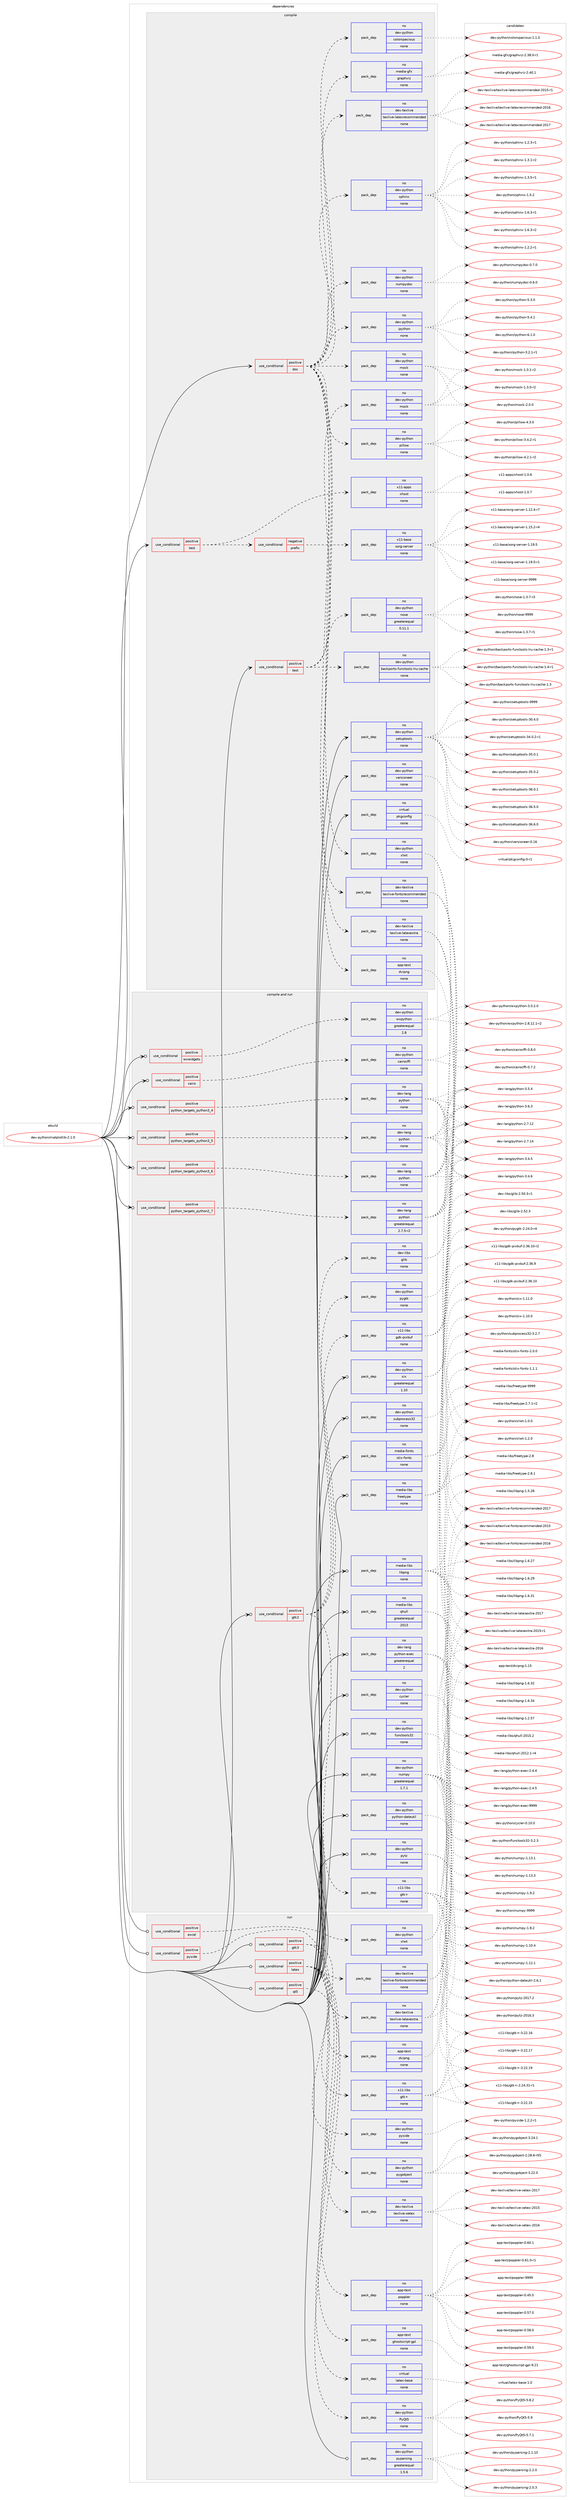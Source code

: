 digraph prolog {

# *************
# Graph options
# *************

newrank=true;
concentrate=true;
compound=true;
graph [rankdir=LR,fontname=Helvetica,fontsize=10,ranksep=1.5];#, ranksep=2.5, nodesep=0.2];
edge  [arrowhead=vee];
node  [fontname=Helvetica,fontsize=10];

# **********
# The ebuild
# **********

subgraph cluster_leftcol {
color=gray;
rank=same;
label=<<i>ebuild</i>>;
id [label="dev-python/matplotlib-2.1.0", color=red, width=4, href="../dev-python/matplotlib-2.1.0.svg"];
}

# ****************
# The dependencies
# ****************

subgraph cluster_midcol {
color=gray;
label=<<i>dependencies</i>>;
subgraph cluster_compile {
fillcolor="#eeeeee";
style=filled;
label=<<i>compile</i>>;
subgraph cond35342 {
dependency165708 [label=<<TABLE BORDER="0" CELLBORDER="1" CELLSPACING="0" CELLPADDING="4"><TR><TD ROWSPAN="3" CELLPADDING="10">use_conditional</TD></TR><TR><TD>positive</TD></TR><TR><TD>doc</TD></TR></TABLE>>, shape=none, color=red];
subgraph pack126512 {
dependency165709 [label=<<TABLE BORDER="0" CELLBORDER="1" CELLSPACING="0" CELLPADDING="4" WIDTH="220"><TR><TD ROWSPAN="6" CELLPADDING="30">pack_dep</TD></TR><TR><TD WIDTH="110">no</TD></TR><TR><TD>app-text</TD></TR><TR><TD>dvipng</TD></TR><TR><TD>none</TD></TR><TR><TD></TD></TR></TABLE>>, shape=none, color=blue];
}
dependency165708:e -> dependency165709:w [weight=20,style="dashed",arrowhead="vee"];
subgraph pack126513 {
dependency165710 [label=<<TABLE BORDER="0" CELLBORDER="1" CELLSPACING="0" CELLPADDING="4" WIDTH="220"><TR><TD ROWSPAN="6" CELLPADDING="30">pack_dep</TD></TR><TR><TD WIDTH="110">no</TD></TR><TR><TD>dev-python</TD></TR><TR><TD>colorspacious</TD></TR><TR><TD>none</TD></TR><TR><TD></TD></TR></TABLE>>, shape=none, color=blue];
}
dependency165708:e -> dependency165710:w [weight=20,style="dashed",arrowhead="vee"];
subgraph pack126514 {
dependency165711 [label=<<TABLE BORDER="0" CELLBORDER="1" CELLSPACING="0" CELLPADDING="4" WIDTH="220"><TR><TD ROWSPAN="6" CELLPADDING="30">pack_dep</TD></TR><TR><TD WIDTH="110">no</TD></TR><TR><TD>dev-python</TD></TR><TR><TD>pillow</TD></TR><TR><TD>none</TD></TR><TR><TD></TD></TR></TABLE>>, shape=none, color=blue];
}
dependency165708:e -> dependency165711:w [weight=20,style="dashed",arrowhead="vee"];
subgraph pack126515 {
dependency165712 [label=<<TABLE BORDER="0" CELLBORDER="1" CELLSPACING="0" CELLPADDING="4" WIDTH="220"><TR><TD ROWSPAN="6" CELLPADDING="30">pack_dep</TD></TR><TR><TD WIDTH="110">no</TD></TR><TR><TD>dev-python</TD></TR><TR><TD>ipython</TD></TR><TR><TD>none</TD></TR><TR><TD></TD></TR></TABLE>>, shape=none, color=blue];
}
dependency165708:e -> dependency165712:w [weight=20,style="dashed",arrowhead="vee"];
subgraph pack126516 {
dependency165713 [label=<<TABLE BORDER="0" CELLBORDER="1" CELLSPACING="0" CELLPADDING="4" WIDTH="220"><TR><TD ROWSPAN="6" CELLPADDING="30">pack_dep</TD></TR><TR><TD WIDTH="110">no</TD></TR><TR><TD>dev-python</TD></TR><TR><TD>mock</TD></TR><TR><TD>none</TD></TR><TR><TD></TD></TR></TABLE>>, shape=none, color=blue];
}
dependency165708:e -> dependency165713:w [weight=20,style="dashed",arrowhead="vee"];
subgraph pack126517 {
dependency165714 [label=<<TABLE BORDER="0" CELLBORDER="1" CELLSPACING="0" CELLPADDING="4" WIDTH="220"><TR><TD ROWSPAN="6" CELLPADDING="30">pack_dep</TD></TR><TR><TD WIDTH="110">no</TD></TR><TR><TD>dev-python</TD></TR><TR><TD>numpydoc</TD></TR><TR><TD>none</TD></TR><TR><TD></TD></TR></TABLE>>, shape=none, color=blue];
}
dependency165708:e -> dependency165714:w [weight=20,style="dashed",arrowhead="vee"];
subgraph pack126518 {
dependency165715 [label=<<TABLE BORDER="0" CELLBORDER="1" CELLSPACING="0" CELLPADDING="4" WIDTH="220"><TR><TD ROWSPAN="6" CELLPADDING="30">pack_dep</TD></TR><TR><TD WIDTH="110">no</TD></TR><TR><TD>dev-python</TD></TR><TR><TD>sphinx</TD></TR><TR><TD>none</TD></TR><TR><TD></TD></TR></TABLE>>, shape=none, color=blue];
}
dependency165708:e -> dependency165715:w [weight=20,style="dashed",arrowhead="vee"];
subgraph pack126519 {
dependency165716 [label=<<TABLE BORDER="0" CELLBORDER="1" CELLSPACING="0" CELLPADDING="4" WIDTH="220"><TR><TD ROWSPAN="6" CELLPADDING="30">pack_dep</TD></TR><TR><TD WIDTH="110">no</TD></TR><TR><TD>dev-python</TD></TR><TR><TD>xlwt</TD></TR><TR><TD>none</TD></TR><TR><TD></TD></TR></TABLE>>, shape=none, color=blue];
}
dependency165708:e -> dependency165716:w [weight=20,style="dashed",arrowhead="vee"];
subgraph pack126520 {
dependency165717 [label=<<TABLE BORDER="0" CELLBORDER="1" CELLSPACING="0" CELLPADDING="4" WIDTH="220"><TR><TD ROWSPAN="6" CELLPADDING="30">pack_dep</TD></TR><TR><TD WIDTH="110">no</TD></TR><TR><TD>dev-texlive</TD></TR><TR><TD>texlive-latexextra</TD></TR><TR><TD>none</TD></TR><TR><TD></TD></TR></TABLE>>, shape=none, color=blue];
}
dependency165708:e -> dependency165717:w [weight=20,style="dashed",arrowhead="vee"];
subgraph pack126521 {
dependency165718 [label=<<TABLE BORDER="0" CELLBORDER="1" CELLSPACING="0" CELLPADDING="4" WIDTH="220"><TR><TD ROWSPAN="6" CELLPADDING="30">pack_dep</TD></TR><TR><TD WIDTH="110">no</TD></TR><TR><TD>dev-texlive</TD></TR><TR><TD>texlive-fontsrecommended</TD></TR><TR><TD>none</TD></TR><TR><TD></TD></TR></TABLE>>, shape=none, color=blue];
}
dependency165708:e -> dependency165718:w [weight=20,style="dashed",arrowhead="vee"];
subgraph pack126522 {
dependency165719 [label=<<TABLE BORDER="0" CELLBORDER="1" CELLSPACING="0" CELLPADDING="4" WIDTH="220"><TR><TD ROWSPAN="6" CELLPADDING="30">pack_dep</TD></TR><TR><TD WIDTH="110">no</TD></TR><TR><TD>dev-texlive</TD></TR><TR><TD>texlive-latexrecommended</TD></TR><TR><TD>none</TD></TR><TR><TD></TD></TR></TABLE>>, shape=none, color=blue];
}
dependency165708:e -> dependency165719:w [weight=20,style="dashed",arrowhead="vee"];
subgraph pack126523 {
dependency165720 [label=<<TABLE BORDER="0" CELLBORDER="1" CELLSPACING="0" CELLPADDING="4" WIDTH="220"><TR><TD ROWSPAN="6" CELLPADDING="30">pack_dep</TD></TR><TR><TD WIDTH="110">no</TD></TR><TR><TD>media-gfx</TD></TR><TR><TD>graphviz</TD></TR><TR><TD>none</TD></TR><TR><TD></TD></TR></TABLE>>, shape=none, color=blue];
}
dependency165708:e -> dependency165720:w [weight=20,style="dashed",arrowhead="vee"];
}
id:e -> dependency165708:w [weight=20,style="solid",arrowhead="vee"];
subgraph cond35343 {
dependency165721 [label=<<TABLE BORDER="0" CELLBORDER="1" CELLSPACING="0" CELLPADDING="4"><TR><TD ROWSPAN="3" CELLPADDING="10">use_conditional</TD></TR><TR><TD>positive</TD></TR><TR><TD>test</TD></TR></TABLE>>, shape=none, color=red];
subgraph cond35344 {
dependency165722 [label=<<TABLE BORDER="0" CELLBORDER="1" CELLSPACING="0" CELLPADDING="4"><TR><TD ROWSPAN="3" CELLPADDING="10">use_conditional</TD></TR><TR><TD>negative</TD></TR><TR><TD>prefix</TD></TR></TABLE>>, shape=none, color=red];
subgraph pack126524 {
dependency165723 [label=<<TABLE BORDER="0" CELLBORDER="1" CELLSPACING="0" CELLPADDING="4" WIDTH="220"><TR><TD ROWSPAN="6" CELLPADDING="30">pack_dep</TD></TR><TR><TD WIDTH="110">no</TD></TR><TR><TD>x11-base</TD></TR><TR><TD>xorg-server</TD></TR><TR><TD>none</TD></TR><TR><TD></TD></TR></TABLE>>, shape=none, color=blue];
}
dependency165722:e -> dependency165723:w [weight=20,style="dashed",arrowhead="vee"];
}
dependency165721:e -> dependency165722:w [weight=20,style="dashed",arrowhead="vee"];
subgraph pack126525 {
dependency165724 [label=<<TABLE BORDER="0" CELLBORDER="1" CELLSPACING="0" CELLPADDING="4" WIDTH="220"><TR><TD ROWSPAN="6" CELLPADDING="30">pack_dep</TD></TR><TR><TD WIDTH="110">no</TD></TR><TR><TD>x11-apps</TD></TR><TR><TD>xhost</TD></TR><TR><TD>none</TD></TR><TR><TD></TD></TR></TABLE>>, shape=none, color=blue];
}
dependency165721:e -> dependency165724:w [weight=20,style="dashed",arrowhead="vee"];
}
id:e -> dependency165721:w [weight=20,style="solid",arrowhead="vee"];
subgraph cond35345 {
dependency165725 [label=<<TABLE BORDER="0" CELLBORDER="1" CELLSPACING="0" CELLPADDING="4"><TR><TD ROWSPAN="3" CELLPADDING="10">use_conditional</TD></TR><TR><TD>positive</TD></TR><TR><TD>test</TD></TR></TABLE>>, shape=none, color=red];
subgraph pack126526 {
dependency165726 [label=<<TABLE BORDER="0" CELLBORDER="1" CELLSPACING="0" CELLPADDING="4" WIDTH="220"><TR><TD ROWSPAN="6" CELLPADDING="30">pack_dep</TD></TR><TR><TD WIDTH="110">no</TD></TR><TR><TD>dev-python</TD></TR><TR><TD>backports-functools-lru-cache</TD></TR><TR><TD>none</TD></TR><TR><TD></TD></TR></TABLE>>, shape=none, color=blue];
}
dependency165725:e -> dependency165726:w [weight=20,style="dashed",arrowhead="vee"];
subgraph pack126527 {
dependency165727 [label=<<TABLE BORDER="0" CELLBORDER="1" CELLSPACING="0" CELLPADDING="4" WIDTH="220"><TR><TD ROWSPAN="6" CELLPADDING="30">pack_dep</TD></TR><TR><TD WIDTH="110">no</TD></TR><TR><TD>dev-python</TD></TR><TR><TD>mock</TD></TR><TR><TD>none</TD></TR><TR><TD></TD></TR></TABLE>>, shape=none, color=blue];
}
dependency165725:e -> dependency165727:w [weight=20,style="dashed",arrowhead="vee"];
subgraph pack126528 {
dependency165728 [label=<<TABLE BORDER="0" CELLBORDER="1" CELLSPACING="0" CELLPADDING="4" WIDTH="220"><TR><TD ROWSPAN="6" CELLPADDING="30">pack_dep</TD></TR><TR><TD WIDTH="110">no</TD></TR><TR><TD>dev-python</TD></TR><TR><TD>nose</TD></TR><TR><TD>greaterequal</TD></TR><TR><TD>0.11.1</TD></TR></TABLE>>, shape=none, color=blue];
}
dependency165725:e -> dependency165728:w [weight=20,style="dashed",arrowhead="vee"];
}
id:e -> dependency165725:w [weight=20,style="solid",arrowhead="vee"];
subgraph pack126529 {
dependency165729 [label=<<TABLE BORDER="0" CELLBORDER="1" CELLSPACING="0" CELLPADDING="4" WIDTH="220"><TR><TD ROWSPAN="6" CELLPADDING="30">pack_dep</TD></TR><TR><TD WIDTH="110">no</TD></TR><TR><TD>dev-python</TD></TR><TR><TD>setuptools</TD></TR><TR><TD>none</TD></TR><TR><TD></TD></TR></TABLE>>, shape=none, color=blue];
}
id:e -> dependency165729:w [weight=20,style="solid",arrowhead="vee"];
subgraph pack126530 {
dependency165730 [label=<<TABLE BORDER="0" CELLBORDER="1" CELLSPACING="0" CELLPADDING="4" WIDTH="220"><TR><TD ROWSPAN="6" CELLPADDING="30">pack_dep</TD></TR><TR><TD WIDTH="110">no</TD></TR><TR><TD>dev-python</TD></TR><TR><TD>versioneer</TD></TR><TR><TD>none</TD></TR><TR><TD></TD></TR></TABLE>>, shape=none, color=blue];
}
id:e -> dependency165730:w [weight=20,style="solid",arrowhead="vee"];
subgraph pack126531 {
dependency165731 [label=<<TABLE BORDER="0" CELLBORDER="1" CELLSPACING="0" CELLPADDING="4" WIDTH="220"><TR><TD ROWSPAN="6" CELLPADDING="30">pack_dep</TD></TR><TR><TD WIDTH="110">no</TD></TR><TR><TD>virtual</TD></TR><TR><TD>pkgconfig</TD></TR><TR><TD>none</TD></TR><TR><TD></TD></TR></TABLE>>, shape=none, color=blue];
}
id:e -> dependency165731:w [weight=20,style="solid",arrowhead="vee"];
}
subgraph cluster_compileandrun {
fillcolor="#eeeeee";
style=filled;
label=<<i>compile and run</i>>;
subgraph cond35346 {
dependency165732 [label=<<TABLE BORDER="0" CELLBORDER="1" CELLSPACING="0" CELLPADDING="4"><TR><TD ROWSPAN="3" CELLPADDING="10">use_conditional</TD></TR><TR><TD>positive</TD></TR><TR><TD>cairo</TD></TR></TABLE>>, shape=none, color=red];
subgraph pack126532 {
dependency165733 [label=<<TABLE BORDER="0" CELLBORDER="1" CELLSPACING="0" CELLPADDING="4" WIDTH="220"><TR><TD ROWSPAN="6" CELLPADDING="30">pack_dep</TD></TR><TR><TD WIDTH="110">no</TD></TR><TR><TD>dev-python</TD></TR><TR><TD>cairocffi</TD></TR><TR><TD>none</TD></TR><TR><TD></TD></TR></TABLE>>, shape=none, color=blue];
}
dependency165732:e -> dependency165733:w [weight=20,style="dashed",arrowhead="vee"];
}
id:e -> dependency165732:w [weight=20,style="solid",arrowhead="odotvee"];
subgraph cond35347 {
dependency165734 [label=<<TABLE BORDER="0" CELLBORDER="1" CELLSPACING="0" CELLPADDING="4"><TR><TD ROWSPAN="3" CELLPADDING="10">use_conditional</TD></TR><TR><TD>positive</TD></TR><TR><TD>gtk2</TD></TR></TABLE>>, shape=none, color=red];
subgraph pack126533 {
dependency165735 [label=<<TABLE BORDER="0" CELLBORDER="1" CELLSPACING="0" CELLPADDING="4" WIDTH="220"><TR><TD ROWSPAN="6" CELLPADDING="30">pack_dep</TD></TR><TR><TD WIDTH="110">no</TD></TR><TR><TD>dev-libs</TD></TR><TR><TD>glib</TD></TR><TR><TD>none</TD></TR><TR><TD></TD></TR></TABLE>>, shape=none, color=blue];
}
dependency165734:e -> dependency165735:w [weight=20,style="dashed",arrowhead="vee"];
subgraph pack126534 {
dependency165736 [label=<<TABLE BORDER="0" CELLBORDER="1" CELLSPACING="0" CELLPADDING="4" WIDTH="220"><TR><TD ROWSPAN="6" CELLPADDING="30">pack_dep</TD></TR><TR><TD WIDTH="110">no</TD></TR><TR><TD>x11-libs</TD></TR><TR><TD>gdk-pixbuf</TD></TR><TR><TD>none</TD></TR><TR><TD></TD></TR></TABLE>>, shape=none, color=blue];
}
dependency165734:e -> dependency165736:w [weight=20,style="dashed",arrowhead="vee"];
subgraph pack126535 {
dependency165737 [label=<<TABLE BORDER="0" CELLBORDER="1" CELLSPACING="0" CELLPADDING="4" WIDTH="220"><TR><TD ROWSPAN="6" CELLPADDING="30">pack_dep</TD></TR><TR><TD WIDTH="110">no</TD></TR><TR><TD>x11-libs</TD></TR><TR><TD>gtk+</TD></TR><TR><TD>none</TD></TR><TR><TD></TD></TR></TABLE>>, shape=none, color=blue];
}
dependency165734:e -> dependency165737:w [weight=20,style="dashed",arrowhead="vee"];
subgraph pack126536 {
dependency165738 [label=<<TABLE BORDER="0" CELLBORDER="1" CELLSPACING="0" CELLPADDING="4" WIDTH="220"><TR><TD ROWSPAN="6" CELLPADDING="30">pack_dep</TD></TR><TR><TD WIDTH="110">no</TD></TR><TR><TD>dev-python</TD></TR><TR><TD>pygtk</TD></TR><TR><TD>none</TD></TR><TR><TD></TD></TR></TABLE>>, shape=none, color=blue];
}
dependency165734:e -> dependency165738:w [weight=20,style="dashed",arrowhead="vee"];
}
id:e -> dependency165734:w [weight=20,style="solid",arrowhead="odotvee"];
subgraph cond35348 {
dependency165739 [label=<<TABLE BORDER="0" CELLBORDER="1" CELLSPACING="0" CELLPADDING="4"><TR><TD ROWSPAN="3" CELLPADDING="10">use_conditional</TD></TR><TR><TD>positive</TD></TR><TR><TD>python_targets_python2_7</TD></TR></TABLE>>, shape=none, color=red];
subgraph pack126537 {
dependency165740 [label=<<TABLE BORDER="0" CELLBORDER="1" CELLSPACING="0" CELLPADDING="4" WIDTH="220"><TR><TD ROWSPAN="6" CELLPADDING="30">pack_dep</TD></TR><TR><TD WIDTH="110">no</TD></TR><TR><TD>dev-lang</TD></TR><TR><TD>python</TD></TR><TR><TD>greaterequal</TD></TR><TR><TD>2.7.5-r2</TD></TR></TABLE>>, shape=none, color=blue];
}
dependency165739:e -> dependency165740:w [weight=20,style="dashed",arrowhead="vee"];
}
id:e -> dependency165739:w [weight=20,style="solid",arrowhead="odotvee"];
subgraph cond35349 {
dependency165741 [label=<<TABLE BORDER="0" CELLBORDER="1" CELLSPACING="0" CELLPADDING="4"><TR><TD ROWSPAN="3" CELLPADDING="10">use_conditional</TD></TR><TR><TD>positive</TD></TR><TR><TD>python_targets_python3_4</TD></TR></TABLE>>, shape=none, color=red];
subgraph pack126538 {
dependency165742 [label=<<TABLE BORDER="0" CELLBORDER="1" CELLSPACING="0" CELLPADDING="4" WIDTH="220"><TR><TD ROWSPAN="6" CELLPADDING="30">pack_dep</TD></TR><TR><TD WIDTH="110">no</TD></TR><TR><TD>dev-lang</TD></TR><TR><TD>python</TD></TR><TR><TD>none</TD></TR><TR><TD></TD></TR></TABLE>>, shape=none, color=blue];
}
dependency165741:e -> dependency165742:w [weight=20,style="dashed",arrowhead="vee"];
}
id:e -> dependency165741:w [weight=20,style="solid",arrowhead="odotvee"];
subgraph cond35350 {
dependency165743 [label=<<TABLE BORDER="0" CELLBORDER="1" CELLSPACING="0" CELLPADDING="4"><TR><TD ROWSPAN="3" CELLPADDING="10">use_conditional</TD></TR><TR><TD>positive</TD></TR><TR><TD>python_targets_python3_5</TD></TR></TABLE>>, shape=none, color=red];
subgraph pack126539 {
dependency165744 [label=<<TABLE BORDER="0" CELLBORDER="1" CELLSPACING="0" CELLPADDING="4" WIDTH="220"><TR><TD ROWSPAN="6" CELLPADDING="30">pack_dep</TD></TR><TR><TD WIDTH="110">no</TD></TR><TR><TD>dev-lang</TD></TR><TR><TD>python</TD></TR><TR><TD>none</TD></TR><TR><TD></TD></TR></TABLE>>, shape=none, color=blue];
}
dependency165743:e -> dependency165744:w [weight=20,style="dashed",arrowhead="vee"];
}
id:e -> dependency165743:w [weight=20,style="solid",arrowhead="odotvee"];
subgraph cond35351 {
dependency165745 [label=<<TABLE BORDER="0" CELLBORDER="1" CELLSPACING="0" CELLPADDING="4"><TR><TD ROWSPAN="3" CELLPADDING="10">use_conditional</TD></TR><TR><TD>positive</TD></TR><TR><TD>python_targets_python3_6</TD></TR></TABLE>>, shape=none, color=red];
subgraph pack126540 {
dependency165746 [label=<<TABLE BORDER="0" CELLBORDER="1" CELLSPACING="0" CELLPADDING="4" WIDTH="220"><TR><TD ROWSPAN="6" CELLPADDING="30">pack_dep</TD></TR><TR><TD WIDTH="110">no</TD></TR><TR><TD>dev-lang</TD></TR><TR><TD>python</TD></TR><TR><TD>none</TD></TR><TR><TD></TD></TR></TABLE>>, shape=none, color=blue];
}
dependency165745:e -> dependency165746:w [weight=20,style="dashed",arrowhead="vee"];
}
id:e -> dependency165745:w [weight=20,style="solid",arrowhead="odotvee"];
subgraph cond35352 {
dependency165747 [label=<<TABLE BORDER="0" CELLBORDER="1" CELLSPACING="0" CELLPADDING="4"><TR><TD ROWSPAN="3" CELLPADDING="10">use_conditional</TD></TR><TR><TD>positive</TD></TR><TR><TD>wxwidgets</TD></TR></TABLE>>, shape=none, color=red];
subgraph pack126541 {
dependency165748 [label=<<TABLE BORDER="0" CELLBORDER="1" CELLSPACING="0" CELLPADDING="4" WIDTH="220"><TR><TD ROWSPAN="6" CELLPADDING="30">pack_dep</TD></TR><TR><TD WIDTH="110">no</TD></TR><TR><TD>dev-python</TD></TR><TR><TD>wxpython</TD></TR><TR><TD>greaterequal</TD></TR><TR><TD>2.8</TD></TR></TABLE>>, shape=none, color=blue];
}
dependency165747:e -> dependency165748:w [weight=20,style="dashed",arrowhead="vee"];
}
id:e -> dependency165747:w [weight=20,style="solid",arrowhead="odotvee"];
subgraph pack126542 {
dependency165749 [label=<<TABLE BORDER="0" CELLBORDER="1" CELLSPACING="0" CELLPADDING="4" WIDTH="220"><TR><TD ROWSPAN="6" CELLPADDING="30">pack_dep</TD></TR><TR><TD WIDTH="110">no</TD></TR><TR><TD>dev-lang</TD></TR><TR><TD>python-exec</TD></TR><TR><TD>greaterequal</TD></TR><TR><TD>2</TD></TR></TABLE>>, shape=none, color=blue];
}
id:e -> dependency165749:w [weight=20,style="solid",arrowhead="odotvee"];
subgraph pack126543 {
dependency165750 [label=<<TABLE BORDER="0" CELLBORDER="1" CELLSPACING="0" CELLPADDING="4" WIDTH="220"><TR><TD ROWSPAN="6" CELLPADDING="30">pack_dep</TD></TR><TR><TD WIDTH="110">no</TD></TR><TR><TD>dev-python</TD></TR><TR><TD>cycler</TD></TR><TR><TD>none</TD></TR><TR><TD></TD></TR></TABLE>>, shape=none, color=blue];
}
id:e -> dependency165750:w [weight=20,style="solid",arrowhead="odotvee"];
subgraph pack126544 {
dependency165751 [label=<<TABLE BORDER="0" CELLBORDER="1" CELLSPACING="0" CELLPADDING="4" WIDTH="220"><TR><TD ROWSPAN="6" CELLPADDING="30">pack_dep</TD></TR><TR><TD WIDTH="110">no</TD></TR><TR><TD>dev-python</TD></TR><TR><TD>functools32</TD></TR><TR><TD>none</TD></TR><TR><TD></TD></TR></TABLE>>, shape=none, color=blue];
}
id:e -> dependency165751:w [weight=20,style="solid",arrowhead="odotvee"];
subgraph pack126545 {
dependency165752 [label=<<TABLE BORDER="0" CELLBORDER="1" CELLSPACING="0" CELLPADDING="4" WIDTH="220"><TR><TD ROWSPAN="6" CELLPADDING="30">pack_dep</TD></TR><TR><TD WIDTH="110">no</TD></TR><TR><TD>dev-python</TD></TR><TR><TD>numpy</TD></TR><TR><TD>greaterequal</TD></TR><TR><TD>1.7.1</TD></TR></TABLE>>, shape=none, color=blue];
}
id:e -> dependency165752:w [weight=20,style="solid",arrowhead="odotvee"];
subgraph pack126546 {
dependency165753 [label=<<TABLE BORDER="0" CELLBORDER="1" CELLSPACING="0" CELLPADDING="4" WIDTH="220"><TR><TD ROWSPAN="6" CELLPADDING="30">pack_dep</TD></TR><TR><TD WIDTH="110">no</TD></TR><TR><TD>dev-python</TD></TR><TR><TD>python-dateutil</TD></TR><TR><TD>none</TD></TR><TR><TD></TD></TR></TABLE>>, shape=none, color=blue];
}
id:e -> dependency165753:w [weight=20,style="solid",arrowhead="odotvee"];
subgraph pack126547 {
dependency165754 [label=<<TABLE BORDER="0" CELLBORDER="1" CELLSPACING="0" CELLPADDING="4" WIDTH="220"><TR><TD ROWSPAN="6" CELLPADDING="30">pack_dep</TD></TR><TR><TD WIDTH="110">no</TD></TR><TR><TD>dev-python</TD></TR><TR><TD>pytz</TD></TR><TR><TD>none</TD></TR><TR><TD></TD></TR></TABLE>>, shape=none, color=blue];
}
id:e -> dependency165754:w [weight=20,style="solid",arrowhead="odotvee"];
subgraph pack126548 {
dependency165755 [label=<<TABLE BORDER="0" CELLBORDER="1" CELLSPACING="0" CELLPADDING="4" WIDTH="220"><TR><TD ROWSPAN="6" CELLPADDING="30">pack_dep</TD></TR><TR><TD WIDTH="110">no</TD></TR><TR><TD>dev-python</TD></TR><TR><TD>six</TD></TR><TR><TD>greaterequal</TD></TR><TR><TD>1.10</TD></TR></TABLE>>, shape=none, color=blue];
}
id:e -> dependency165755:w [weight=20,style="solid",arrowhead="odotvee"];
subgraph pack126549 {
dependency165756 [label=<<TABLE BORDER="0" CELLBORDER="1" CELLSPACING="0" CELLPADDING="4" WIDTH="220"><TR><TD ROWSPAN="6" CELLPADDING="30">pack_dep</TD></TR><TR><TD WIDTH="110">no</TD></TR><TR><TD>dev-python</TD></TR><TR><TD>subprocess32</TD></TR><TR><TD>none</TD></TR><TR><TD></TD></TR></TABLE>>, shape=none, color=blue];
}
id:e -> dependency165756:w [weight=20,style="solid",arrowhead="odotvee"];
subgraph pack126550 {
dependency165757 [label=<<TABLE BORDER="0" CELLBORDER="1" CELLSPACING="0" CELLPADDING="4" WIDTH="220"><TR><TD ROWSPAN="6" CELLPADDING="30">pack_dep</TD></TR><TR><TD WIDTH="110">no</TD></TR><TR><TD>media-fonts</TD></TR><TR><TD>stix-fonts</TD></TR><TR><TD>none</TD></TR><TR><TD></TD></TR></TABLE>>, shape=none, color=blue];
}
id:e -> dependency165757:w [weight=20,style="solid",arrowhead="odotvee"];
subgraph pack126551 {
dependency165758 [label=<<TABLE BORDER="0" CELLBORDER="1" CELLSPACING="0" CELLPADDING="4" WIDTH="220"><TR><TD ROWSPAN="6" CELLPADDING="30">pack_dep</TD></TR><TR><TD WIDTH="110">no</TD></TR><TR><TD>media-libs</TD></TR><TR><TD>freetype</TD></TR><TR><TD>none</TD></TR><TR><TD></TD></TR></TABLE>>, shape=none, color=blue];
}
id:e -> dependency165758:w [weight=20,style="solid",arrowhead="odotvee"];
subgraph pack126552 {
dependency165759 [label=<<TABLE BORDER="0" CELLBORDER="1" CELLSPACING="0" CELLPADDING="4" WIDTH="220"><TR><TD ROWSPAN="6" CELLPADDING="30">pack_dep</TD></TR><TR><TD WIDTH="110">no</TD></TR><TR><TD>media-libs</TD></TR><TR><TD>libpng</TD></TR><TR><TD>none</TD></TR><TR><TD></TD></TR></TABLE>>, shape=none, color=blue];
}
id:e -> dependency165759:w [weight=20,style="solid",arrowhead="odotvee"];
subgraph pack126553 {
dependency165760 [label=<<TABLE BORDER="0" CELLBORDER="1" CELLSPACING="0" CELLPADDING="4" WIDTH="220"><TR><TD ROWSPAN="6" CELLPADDING="30">pack_dep</TD></TR><TR><TD WIDTH="110">no</TD></TR><TR><TD>media-libs</TD></TR><TR><TD>qhull</TD></TR><TR><TD>greaterequal</TD></TR><TR><TD>2013</TD></TR></TABLE>>, shape=none, color=blue];
}
id:e -> dependency165760:w [weight=20,style="solid",arrowhead="odotvee"];
}
subgraph cluster_run {
fillcolor="#eeeeee";
style=filled;
label=<<i>run</i>>;
subgraph cond35353 {
dependency165761 [label=<<TABLE BORDER="0" CELLBORDER="1" CELLSPACING="0" CELLPADDING="4"><TR><TD ROWSPAN="3" CELLPADDING="10">use_conditional</TD></TR><TR><TD>positive</TD></TR><TR><TD>excel</TD></TR></TABLE>>, shape=none, color=red];
subgraph pack126554 {
dependency165762 [label=<<TABLE BORDER="0" CELLBORDER="1" CELLSPACING="0" CELLPADDING="4" WIDTH="220"><TR><TD ROWSPAN="6" CELLPADDING="30">pack_dep</TD></TR><TR><TD WIDTH="110">no</TD></TR><TR><TD>dev-python</TD></TR><TR><TD>xlwt</TD></TR><TR><TD>none</TD></TR><TR><TD></TD></TR></TABLE>>, shape=none, color=blue];
}
dependency165761:e -> dependency165762:w [weight=20,style="dashed",arrowhead="vee"];
}
id:e -> dependency165761:w [weight=20,style="solid",arrowhead="odot"];
subgraph cond35354 {
dependency165763 [label=<<TABLE BORDER="0" CELLBORDER="1" CELLSPACING="0" CELLPADDING="4"><TR><TD ROWSPAN="3" CELLPADDING="10">use_conditional</TD></TR><TR><TD>positive</TD></TR><TR><TD>gtk3</TD></TR></TABLE>>, shape=none, color=red];
subgraph pack126555 {
dependency165764 [label=<<TABLE BORDER="0" CELLBORDER="1" CELLSPACING="0" CELLPADDING="4" WIDTH="220"><TR><TD ROWSPAN="6" CELLPADDING="30">pack_dep</TD></TR><TR><TD WIDTH="110">no</TD></TR><TR><TD>dev-python</TD></TR><TR><TD>pygobject</TD></TR><TR><TD>none</TD></TR><TR><TD></TD></TR></TABLE>>, shape=none, color=blue];
}
dependency165763:e -> dependency165764:w [weight=20,style="dashed",arrowhead="vee"];
subgraph pack126556 {
dependency165765 [label=<<TABLE BORDER="0" CELLBORDER="1" CELLSPACING="0" CELLPADDING="4" WIDTH="220"><TR><TD ROWSPAN="6" CELLPADDING="30">pack_dep</TD></TR><TR><TD WIDTH="110">no</TD></TR><TR><TD>x11-libs</TD></TR><TR><TD>gtk+</TD></TR><TR><TD>none</TD></TR><TR><TD></TD></TR></TABLE>>, shape=none, color=blue];
}
dependency165763:e -> dependency165765:w [weight=20,style="dashed",arrowhead="vee"];
}
id:e -> dependency165763:w [weight=20,style="solid",arrowhead="odot"];
subgraph cond35355 {
dependency165766 [label=<<TABLE BORDER="0" CELLBORDER="1" CELLSPACING="0" CELLPADDING="4"><TR><TD ROWSPAN="3" CELLPADDING="10">use_conditional</TD></TR><TR><TD>positive</TD></TR><TR><TD>latex</TD></TR></TABLE>>, shape=none, color=red];
subgraph pack126557 {
dependency165767 [label=<<TABLE BORDER="0" CELLBORDER="1" CELLSPACING="0" CELLPADDING="4" WIDTH="220"><TR><TD ROWSPAN="6" CELLPADDING="30">pack_dep</TD></TR><TR><TD WIDTH="110">no</TD></TR><TR><TD>virtual</TD></TR><TR><TD>latex-base</TD></TR><TR><TD>none</TD></TR><TR><TD></TD></TR></TABLE>>, shape=none, color=blue];
}
dependency165766:e -> dependency165767:w [weight=20,style="dashed",arrowhead="vee"];
subgraph pack126558 {
dependency165768 [label=<<TABLE BORDER="0" CELLBORDER="1" CELLSPACING="0" CELLPADDING="4" WIDTH="220"><TR><TD ROWSPAN="6" CELLPADDING="30">pack_dep</TD></TR><TR><TD WIDTH="110">no</TD></TR><TR><TD>app-text</TD></TR><TR><TD>ghostscript-gpl</TD></TR><TR><TD>none</TD></TR><TR><TD></TD></TR></TABLE>>, shape=none, color=blue];
}
dependency165766:e -> dependency165768:w [weight=20,style="dashed",arrowhead="vee"];
subgraph pack126559 {
dependency165769 [label=<<TABLE BORDER="0" CELLBORDER="1" CELLSPACING="0" CELLPADDING="4" WIDTH="220"><TR><TD ROWSPAN="6" CELLPADDING="30">pack_dep</TD></TR><TR><TD WIDTH="110">no</TD></TR><TR><TD>app-text</TD></TR><TR><TD>dvipng</TD></TR><TR><TD>none</TD></TR><TR><TD></TD></TR></TABLE>>, shape=none, color=blue];
}
dependency165766:e -> dependency165769:w [weight=20,style="dashed",arrowhead="vee"];
subgraph pack126560 {
dependency165770 [label=<<TABLE BORDER="0" CELLBORDER="1" CELLSPACING="0" CELLPADDING="4" WIDTH="220"><TR><TD ROWSPAN="6" CELLPADDING="30">pack_dep</TD></TR><TR><TD WIDTH="110">no</TD></TR><TR><TD>app-text</TD></TR><TR><TD>poppler</TD></TR><TR><TD>none</TD></TR><TR><TD></TD></TR></TABLE>>, shape=none, color=blue];
}
dependency165766:e -> dependency165770:w [weight=20,style="dashed",arrowhead="vee"];
subgraph pack126561 {
dependency165771 [label=<<TABLE BORDER="0" CELLBORDER="1" CELLSPACING="0" CELLPADDING="4" WIDTH="220"><TR><TD ROWSPAN="6" CELLPADDING="30">pack_dep</TD></TR><TR><TD WIDTH="110">no</TD></TR><TR><TD>dev-texlive</TD></TR><TR><TD>texlive-fontsrecommended</TD></TR><TR><TD>none</TD></TR><TR><TD></TD></TR></TABLE>>, shape=none, color=blue];
}
dependency165766:e -> dependency165771:w [weight=20,style="dashed",arrowhead="vee"];
subgraph pack126562 {
dependency165772 [label=<<TABLE BORDER="0" CELLBORDER="1" CELLSPACING="0" CELLPADDING="4" WIDTH="220"><TR><TD ROWSPAN="6" CELLPADDING="30">pack_dep</TD></TR><TR><TD WIDTH="110">no</TD></TR><TR><TD>dev-texlive</TD></TR><TR><TD>texlive-latexextra</TD></TR><TR><TD>none</TD></TR><TR><TD></TD></TR></TABLE>>, shape=none, color=blue];
}
dependency165766:e -> dependency165772:w [weight=20,style="dashed",arrowhead="vee"];
subgraph pack126563 {
dependency165773 [label=<<TABLE BORDER="0" CELLBORDER="1" CELLSPACING="0" CELLPADDING="4" WIDTH="220"><TR><TD ROWSPAN="6" CELLPADDING="30">pack_dep</TD></TR><TR><TD WIDTH="110">no</TD></TR><TR><TD>dev-texlive</TD></TR><TR><TD>texlive-xetex</TD></TR><TR><TD>none</TD></TR><TR><TD></TD></TR></TABLE>>, shape=none, color=blue];
}
dependency165766:e -> dependency165773:w [weight=20,style="dashed",arrowhead="vee"];
}
id:e -> dependency165766:w [weight=20,style="solid",arrowhead="odot"];
subgraph cond35356 {
dependency165774 [label=<<TABLE BORDER="0" CELLBORDER="1" CELLSPACING="0" CELLPADDING="4"><TR><TD ROWSPAN="3" CELLPADDING="10">use_conditional</TD></TR><TR><TD>positive</TD></TR><TR><TD>pyside</TD></TR></TABLE>>, shape=none, color=red];
subgraph pack126564 {
dependency165775 [label=<<TABLE BORDER="0" CELLBORDER="1" CELLSPACING="0" CELLPADDING="4" WIDTH="220"><TR><TD ROWSPAN="6" CELLPADDING="30">pack_dep</TD></TR><TR><TD WIDTH="110">no</TD></TR><TR><TD>dev-python</TD></TR><TR><TD>pyside</TD></TR><TR><TD>none</TD></TR><TR><TD></TD></TR></TABLE>>, shape=none, color=blue];
}
dependency165774:e -> dependency165775:w [weight=20,style="dashed",arrowhead="vee"];
}
id:e -> dependency165774:w [weight=20,style="solid",arrowhead="odot"];
subgraph cond35357 {
dependency165776 [label=<<TABLE BORDER="0" CELLBORDER="1" CELLSPACING="0" CELLPADDING="4"><TR><TD ROWSPAN="3" CELLPADDING="10">use_conditional</TD></TR><TR><TD>positive</TD></TR><TR><TD>qt5</TD></TR></TABLE>>, shape=none, color=red];
subgraph pack126565 {
dependency165777 [label=<<TABLE BORDER="0" CELLBORDER="1" CELLSPACING="0" CELLPADDING="4" WIDTH="220"><TR><TD ROWSPAN="6" CELLPADDING="30">pack_dep</TD></TR><TR><TD WIDTH="110">no</TD></TR><TR><TD>dev-python</TD></TR><TR><TD>PyQt5</TD></TR><TR><TD>none</TD></TR><TR><TD></TD></TR></TABLE>>, shape=none, color=blue];
}
dependency165776:e -> dependency165777:w [weight=20,style="dashed",arrowhead="vee"];
}
id:e -> dependency165776:w [weight=20,style="solid",arrowhead="odot"];
subgraph pack126566 {
dependency165778 [label=<<TABLE BORDER="0" CELLBORDER="1" CELLSPACING="0" CELLPADDING="4" WIDTH="220"><TR><TD ROWSPAN="6" CELLPADDING="30">pack_dep</TD></TR><TR><TD WIDTH="110">no</TD></TR><TR><TD>dev-python</TD></TR><TR><TD>pyparsing</TD></TR><TR><TD>greaterequal</TD></TR><TR><TD>1.5.6</TD></TR></TABLE>>, shape=none, color=blue];
}
id:e -> dependency165778:w [weight=20,style="solid",arrowhead="odot"];
}
}

# **************
# The candidates
# **************

subgraph cluster_choices {
rank=same;
color=gray;
label=<<i>candidates</i>>;

subgraph choice126512 {
color=black;
nodesep=1;
choice9711211245116101120116471001181051121101034549464953 [label="app-text/dvipng-1.15", color=red, width=4,href="../app-text/dvipng-1.15.svg"];
dependency165709:e -> choice9711211245116101120116471001181051121101034549464953:w [style=dotted,weight="100"];
}
subgraph choice126513 {
color=black;
nodesep=1;
choice1001011184511212111610411111047991111081111141151129799105111117115454946494648 [label="dev-python/colorspacious-1.1.0", color=red, width=4,href="../dev-python/colorspacious-1.1.0.svg"];
dependency165710:e -> choice1001011184511212111610411111047991111081111141151129799105111117115454946494648:w [style=dotted,weight="100"];
}
subgraph choice126514 {
color=black;
nodesep=1;
choice10010111845112121116104111110471121051081081111194551465246504511449 [label="dev-python/pillow-3.4.2-r1", color=red, width=4,href="../dev-python/pillow-3.4.2-r1.svg"];
choice10010111845112121116104111110471121051081081111194552465046494511450 [label="dev-python/pillow-4.2.1-r2", color=red, width=4,href="../dev-python/pillow-4.2.1-r2.svg"];
choice1001011184511212111610411111047112105108108111119455246514648 [label="dev-python/pillow-4.3.0", color=red, width=4,href="../dev-python/pillow-4.3.0.svg"];
dependency165711:e -> choice10010111845112121116104111110471121051081081111194551465246504511449:w [style=dotted,weight="100"];
dependency165711:e -> choice10010111845112121116104111110471121051081081111194552465046494511450:w [style=dotted,weight="100"];
dependency165711:e -> choice1001011184511212111610411111047112105108108111119455246514648:w [style=dotted,weight="100"];
}
subgraph choice126515 {
color=black;
nodesep=1;
choice10010111845112121116104111110471051121211161041111104551465046494511449 [label="dev-python/ipython-3.2.1-r1", color=red, width=4,href="../dev-python/ipython-3.2.1-r1.svg"];
choice1001011184511212111610411111047105112121116104111110455346514648 [label="dev-python/ipython-5.3.0", color=red, width=4,href="../dev-python/ipython-5.3.0.svg"];
choice1001011184511212111610411111047105112121116104111110455346524649 [label="dev-python/ipython-5.4.1", color=red, width=4,href="../dev-python/ipython-5.4.1.svg"];
choice1001011184511212111610411111047105112121116104111110455446494648 [label="dev-python/ipython-6.1.0", color=red, width=4,href="../dev-python/ipython-6.1.0.svg"];
dependency165712:e -> choice10010111845112121116104111110471051121211161041111104551465046494511449:w [style=dotted,weight="100"];
dependency165712:e -> choice1001011184511212111610411111047105112121116104111110455346514648:w [style=dotted,weight="100"];
dependency165712:e -> choice1001011184511212111610411111047105112121116104111110455346524649:w [style=dotted,weight="100"];
dependency165712:e -> choice1001011184511212111610411111047105112121116104111110455446494648:w [style=dotted,weight="100"];
}
subgraph choice126516 {
color=black;
nodesep=1;
choice1001011184511212111610411111047109111991074549464846494511450 [label="dev-python/mock-1.0.1-r2", color=red, width=4,href="../dev-python/mock-1.0.1-r2.svg"];
choice1001011184511212111610411111047109111991074549465146484511450 [label="dev-python/mock-1.3.0-r2", color=red, width=4,href="../dev-python/mock-1.3.0-r2.svg"];
choice100101118451121211161041111104710911199107455046484648 [label="dev-python/mock-2.0.0", color=red, width=4,href="../dev-python/mock-2.0.0.svg"];
dependency165713:e -> choice1001011184511212111610411111047109111991074549464846494511450:w [style=dotted,weight="100"];
dependency165713:e -> choice1001011184511212111610411111047109111991074549465146484511450:w [style=dotted,weight="100"];
dependency165713:e -> choice100101118451121211161041111104710911199107455046484648:w [style=dotted,weight="100"];
}
subgraph choice126517 {
color=black;
nodesep=1;
choice100101118451121211161041111104711011710911212110011199454846544648 [label="dev-python/numpydoc-0.6.0", color=red, width=4,href="../dev-python/numpydoc-0.6.0.svg"];
choice100101118451121211161041111104711011710911212110011199454846554648 [label="dev-python/numpydoc-0.7.0", color=red, width=4,href="../dev-python/numpydoc-0.7.0.svg"];
dependency165714:e -> choice100101118451121211161041111104711011710911212110011199454846544648:w [style=dotted,weight="100"];
dependency165714:e -> choice100101118451121211161041111104711011710911212110011199454846554648:w [style=dotted,weight="100"];
}
subgraph choice126518 {
color=black;
nodesep=1;
choice10010111845112121116104111110471151121041051101204549465046504511449 [label="dev-python/sphinx-1.2.2-r1", color=red, width=4,href="../dev-python/sphinx-1.2.2-r1.svg"];
choice10010111845112121116104111110471151121041051101204549465046514511449 [label="dev-python/sphinx-1.2.3-r1", color=red, width=4,href="../dev-python/sphinx-1.2.3-r1.svg"];
choice10010111845112121116104111110471151121041051101204549465146494511450 [label="dev-python/sphinx-1.3.1-r2", color=red, width=4,href="../dev-python/sphinx-1.3.1-r2.svg"];
choice10010111845112121116104111110471151121041051101204549465146534511449 [label="dev-python/sphinx-1.3.5-r1", color=red, width=4,href="../dev-python/sphinx-1.3.5-r1.svg"];
choice1001011184511212111610411111047115112104105110120454946534650 [label="dev-python/sphinx-1.5.2", color=red, width=4,href="../dev-python/sphinx-1.5.2.svg"];
choice10010111845112121116104111110471151121041051101204549465446514511449 [label="dev-python/sphinx-1.6.3-r1", color=red, width=4,href="../dev-python/sphinx-1.6.3-r1.svg"];
choice10010111845112121116104111110471151121041051101204549465446514511450 [label="dev-python/sphinx-1.6.3-r2", color=red, width=4,href="../dev-python/sphinx-1.6.3-r2.svg"];
dependency165715:e -> choice10010111845112121116104111110471151121041051101204549465046504511449:w [style=dotted,weight="100"];
dependency165715:e -> choice10010111845112121116104111110471151121041051101204549465046514511449:w [style=dotted,weight="100"];
dependency165715:e -> choice10010111845112121116104111110471151121041051101204549465146494511450:w [style=dotted,weight="100"];
dependency165715:e -> choice10010111845112121116104111110471151121041051101204549465146534511449:w [style=dotted,weight="100"];
dependency165715:e -> choice1001011184511212111610411111047115112104105110120454946534650:w [style=dotted,weight="100"];
dependency165715:e -> choice10010111845112121116104111110471151121041051101204549465446514511449:w [style=dotted,weight="100"];
dependency165715:e -> choice10010111845112121116104111110471151121041051101204549465446514511450:w [style=dotted,weight="100"];
}
subgraph choice126519 {
color=black;
nodesep=1;
choice1001011184511212111610411111047120108119116454946484648 [label="dev-python/xlwt-1.0.0", color=red, width=4,href="../dev-python/xlwt-1.0.0.svg"];
choice1001011184511212111610411111047120108119116454946504648 [label="dev-python/xlwt-1.2.0", color=red, width=4,href="../dev-python/xlwt-1.2.0.svg"];
dependency165716:e -> choice1001011184511212111610411111047120108119116454946484648:w [style=dotted,weight="100"];
dependency165716:e -> choice1001011184511212111610411111047120108119116454946504648:w [style=dotted,weight="100"];
}
subgraph choice126520 {
color=black;
nodesep=1;
choice100101118451161011201081051181014711610112010810511810145108971161011201011201161149745504849534511449 [label="dev-texlive/texlive-latexextra-2015-r1", color=red, width=4,href="../dev-texlive/texlive-latexextra-2015-r1.svg"];
choice10010111845116101120108105118101471161011201081051181014510897116101120101120116114974550484954 [label="dev-texlive/texlive-latexextra-2016", color=red, width=4,href="../dev-texlive/texlive-latexextra-2016.svg"];
choice10010111845116101120108105118101471161011201081051181014510897116101120101120116114974550484955 [label="dev-texlive/texlive-latexextra-2017", color=red, width=4,href="../dev-texlive/texlive-latexextra-2017.svg"];
dependency165717:e -> choice100101118451161011201081051181014711610112010810511810145108971161011201011201161149745504849534511449:w [style=dotted,weight="100"];
dependency165717:e -> choice10010111845116101120108105118101471161011201081051181014510897116101120101120116114974550484954:w [style=dotted,weight="100"];
dependency165717:e -> choice10010111845116101120108105118101471161011201081051181014510897116101120101120116114974550484955:w [style=dotted,weight="100"];
}
subgraph choice126521 {
color=black;
nodesep=1;
choice100101118451161011201081051181014711610112010810511810145102111110116115114101991111091091011101001011004550484953 [label="dev-texlive/texlive-fontsrecommended-2015", color=red, width=4,href="../dev-texlive/texlive-fontsrecommended-2015.svg"];
choice100101118451161011201081051181014711610112010810511810145102111110116115114101991111091091011101001011004550484954 [label="dev-texlive/texlive-fontsrecommended-2016", color=red, width=4,href="../dev-texlive/texlive-fontsrecommended-2016.svg"];
choice100101118451161011201081051181014711610112010810511810145102111110116115114101991111091091011101001011004550484955 [label="dev-texlive/texlive-fontsrecommended-2017", color=red, width=4,href="../dev-texlive/texlive-fontsrecommended-2017.svg"];
dependency165718:e -> choice100101118451161011201081051181014711610112010810511810145102111110116115114101991111091091011101001011004550484953:w [style=dotted,weight="100"];
dependency165718:e -> choice100101118451161011201081051181014711610112010810511810145102111110116115114101991111091091011101001011004550484954:w [style=dotted,weight="100"];
dependency165718:e -> choice100101118451161011201081051181014711610112010810511810145102111110116115114101991111091091011101001011004550484955:w [style=dotted,weight="100"];
}
subgraph choice126522 {
color=black;
nodesep=1;
choice100101118451161011201081051181014711610112010810511810145108971161011201141019911110910910111010010110045504849534511449 [label="dev-texlive/texlive-latexrecommended-2015-r1", color=red, width=4,href="../dev-texlive/texlive-latexrecommended-2015-r1.svg"];
choice10010111845116101120108105118101471161011201081051181014510897116101120114101991111091091011101001011004550484954 [label="dev-texlive/texlive-latexrecommended-2016", color=red, width=4,href="../dev-texlive/texlive-latexrecommended-2016.svg"];
choice10010111845116101120108105118101471161011201081051181014510897116101120114101991111091091011101001011004550484955 [label="dev-texlive/texlive-latexrecommended-2017", color=red, width=4,href="../dev-texlive/texlive-latexrecommended-2017.svg"];
dependency165719:e -> choice100101118451161011201081051181014711610112010810511810145108971161011201141019911110910910111010010110045504849534511449:w [style=dotted,weight="100"];
dependency165719:e -> choice10010111845116101120108105118101471161011201081051181014510897116101120114101991111091091011101001011004550484954:w [style=dotted,weight="100"];
dependency165719:e -> choice10010111845116101120108105118101471161011201081051181014510897116101120114101991111091091011101001011004550484955:w [style=dotted,weight="100"];
}
subgraph choice126523 {
color=black;
nodesep=1;
choice10910110010597451031021204710311497112104118105122455046515646484511449 [label="media-gfx/graphviz-2.38.0-r1", color=red, width=4,href="../media-gfx/graphviz-2.38.0-r1.svg"];
choice1091011001059745103102120471031149711210411810512245504652484649 [label="media-gfx/graphviz-2.40.1", color=red, width=4,href="../media-gfx/graphviz-2.40.1.svg"];
dependency165720:e -> choice10910110010597451031021204710311497112104118105122455046515646484511449:w [style=dotted,weight="100"];
dependency165720:e -> choice1091011001059745103102120471031149711210411810512245504652484649:w [style=dotted,weight="100"];
}
subgraph choice126524 {
color=black;
nodesep=1;
choice12049494598971151014712011111410345115101114118101114454946495046524511455 [label="x11-base/xorg-server-1.12.4-r7", color=red, width=4,href="../x11-base/xorg-server-1.12.4-r7.svg"];
choice12049494598971151014712011111410345115101114118101114454946495346504511452 [label="x11-base/xorg-server-1.15.2-r4", color=red, width=4,href="../x11-base/xorg-server-1.15.2-r4.svg"];
choice1204949459897115101471201111141034511510111411810111445494649574653 [label="x11-base/xorg-server-1.19.5", color=red, width=4,href="../x11-base/xorg-server-1.19.5.svg"];
choice12049494598971151014712011111410345115101114118101114454946495746534511449 [label="x11-base/xorg-server-1.19.5-r1", color=red, width=4,href="../x11-base/xorg-server-1.19.5-r1.svg"];
choice120494945989711510147120111114103451151011141181011144557575757 [label="x11-base/xorg-server-9999", color=red, width=4,href="../x11-base/xorg-server-9999.svg"];
dependency165723:e -> choice12049494598971151014712011111410345115101114118101114454946495046524511455:w [style=dotted,weight="100"];
dependency165723:e -> choice12049494598971151014712011111410345115101114118101114454946495346504511452:w [style=dotted,weight="100"];
dependency165723:e -> choice1204949459897115101471201111141034511510111411810111445494649574653:w [style=dotted,weight="100"];
dependency165723:e -> choice12049494598971151014712011111410345115101114118101114454946495746534511449:w [style=dotted,weight="100"];
dependency165723:e -> choice120494945989711510147120111114103451151011141181011144557575757:w [style=dotted,weight="100"];
}
subgraph choice126525 {
color=black;
nodesep=1;
choice1204949459711211211547120104111115116454946484654 [label="x11-apps/xhost-1.0.6", color=red, width=4,href="../x11-apps/xhost-1.0.6.svg"];
choice1204949459711211211547120104111115116454946484655 [label="x11-apps/xhost-1.0.7", color=red, width=4,href="../x11-apps/xhost-1.0.7.svg"];
dependency165724:e -> choice1204949459711211211547120104111115116454946484654:w [style=dotted,weight="100"];
dependency165724:e -> choice1204949459711211211547120104111115116454946484655:w [style=dotted,weight="100"];
}
subgraph choice126526 {
color=black;
nodesep=1;
choice10010111845112121116104111110479897991071121111141161154510211711099116111111108115451081141174599979910410145494651 [label="dev-python/backports-functools-lru-cache-1.3", color=red, width=4,href="../dev-python/backports-functools-lru-cache-1.3.svg"];
choice100101118451121211161041111104798979910711211111411611545102117110991161111111081154510811411745999799104101454946514511449 [label="dev-python/backports-functools-lru-cache-1.3-r1", color=red, width=4,href="../dev-python/backports-functools-lru-cache-1.3-r1.svg"];
choice100101118451121211161041111104798979910711211111411611545102117110991161111111081154510811411745999799104101454946524511449 [label="dev-python/backports-functools-lru-cache-1.4-r1", color=red, width=4,href="../dev-python/backports-functools-lru-cache-1.4-r1.svg"];
dependency165726:e -> choice10010111845112121116104111110479897991071121111141161154510211711099116111111108115451081141174599979910410145494651:w [style=dotted,weight="100"];
dependency165726:e -> choice100101118451121211161041111104798979910711211111411611545102117110991161111111081154510811411745999799104101454946514511449:w [style=dotted,weight="100"];
dependency165726:e -> choice100101118451121211161041111104798979910711211111411611545102117110991161111111081154510811411745999799104101454946524511449:w [style=dotted,weight="100"];
}
subgraph choice126527 {
color=black;
nodesep=1;
choice1001011184511212111610411111047109111991074549464846494511450 [label="dev-python/mock-1.0.1-r2", color=red, width=4,href="../dev-python/mock-1.0.1-r2.svg"];
choice1001011184511212111610411111047109111991074549465146484511450 [label="dev-python/mock-1.3.0-r2", color=red, width=4,href="../dev-python/mock-1.3.0-r2.svg"];
choice100101118451121211161041111104710911199107455046484648 [label="dev-python/mock-2.0.0", color=red, width=4,href="../dev-python/mock-2.0.0.svg"];
dependency165727:e -> choice1001011184511212111610411111047109111991074549464846494511450:w [style=dotted,weight="100"];
dependency165727:e -> choice1001011184511212111610411111047109111991074549465146484511450:w [style=dotted,weight="100"];
dependency165727:e -> choice100101118451121211161041111104710911199107455046484648:w [style=dotted,weight="100"];
}
subgraph choice126528 {
color=black;
nodesep=1;
choice10010111845112121116104111110471101111151014549465146554511449 [label="dev-python/nose-1.3.7-r1", color=red, width=4,href="../dev-python/nose-1.3.7-r1.svg"];
choice10010111845112121116104111110471101111151014549465146554511451 [label="dev-python/nose-1.3.7-r3", color=red, width=4,href="../dev-python/nose-1.3.7-r3.svg"];
choice10010111845112121116104111110471101111151014557575757 [label="dev-python/nose-9999", color=red, width=4,href="../dev-python/nose-9999.svg"];
dependency165728:e -> choice10010111845112121116104111110471101111151014549465146554511449:w [style=dotted,weight="100"];
dependency165728:e -> choice10010111845112121116104111110471101111151014549465146554511451:w [style=dotted,weight="100"];
dependency165728:e -> choice10010111845112121116104111110471101111151014557575757:w [style=dotted,weight="100"];
}
subgraph choice126529 {
color=black;
nodesep=1;
choice100101118451121211161041111104711510111611711211611111110811545514846524648 [label="dev-python/setuptools-30.4.0", color=red, width=4,href="../dev-python/setuptools-30.4.0.svg"];
choice1001011184511212111610411111047115101116117112116111111108115455152464846504511449 [label="dev-python/setuptools-34.0.2-r1", color=red, width=4,href="../dev-python/setuptools-34.0.2-r1.svg"];
choice100101118451121211161041111104711510111611711211611111110811545515346484649 [label="dev-python/setuptools-35.0.1", color=red, width=4,href="../dev-python/setuptools-35.0.1.svg"];
choice100101118451121211161041111104711510111611711211611111110811545515346484650 [label="dev-python/setuptools-35.0.2", color=red, width=4,href="../dev-python/setuptools-35.0.2.svg"];
choice100101118451121211161041111104711510111611711211611111110811545515446484649 [label="dev-python/setuptools-36.0.1", color=red, width=4,href="../dev-python/setuptools-36.0.1.svg"];
choice100101118451121211161041111104711510111611711211611111110811545515446534648 [label="dev-python/setuptools-36.5.0", color=red, width=4,href="../dev-python/setuptools-36.5.0.svg"];
choice100101118451121211161041111104711510111611711211611111110811545515446544648 [label="dev-python/setuptools-36.6.0", color=red, width=4,href="../dev-python/setuptools-36.6.0.svg"];
choice10010111845112121116104111110471151011161171121161111111081154557575757 [label="dev-python/setuptools-9999", color=red, width=4,href="../dev-python/setuptools-9999.svg"];
dependency165729:e -> choice100101118451121211161041111104711510111611711211611111110811545514846524648:w [style=dotted,weight="100"];
dependency165729:e -> choice1001011184511212111610411111047115101116117112116111111108115455152464846504511449:w [style=dotted,weight="100"];
dependency165729:e -> choice100101118451121211161041111104711510111611711211611111110811545515346484649:w [style=dotted,weight="100"];
dependency165729:e -> choice100101118451121211161041111104711510111611711211611111110811545515346484650:w [style=dotted,weight="100"];
dependency165729:e -> choice100101118451121211161041111104711510111611711211611111110811545515446484649:w [style=dotted,weight="100"];
dependency165729:e -> choice100101118451121211161041111104711510111611711211611111110811545515446534648:w [style=dotted,weight="100"];
dependency165729:e -> choice100101118451121211161041111104711510111611711211611111110811545515446544648:w [style=dotted,weight="100"];
dependency165729:e -> choice10010111845112121116104111110471151011161171121161111111081154557575757:w [style=dotted,weight="100"];
}
subgraph choice126530 {
color=black;
nodesep=1;
choice10010111845112121116104111110471181011141151051111101011011144548464954 [label="dev-python/versioneer-0.16", color=red, width=4,href="../dev-python/versioneer-0.16.svg"];
dependency165730:e -> choice10010111845112121116104111110471181011141151051111101011011144548464954:w [style=dotted,weight="100"];
}
subgraph choice126531 {
color=black;
nodesep=1;
choice11810511411611797108471121071039911111010210510345484511449 [label="virtual/pkgconfig-0-r1", color=red, width=4,href="../virtual/pkgconfig-0-r1.svg"];
dependency165731:e -> choice11810511411611797108471121071039911111010210510345484511449:w [style=dotted,weight="100"];
}
subgraph choice126532 {
color=black;
nodesep=1;
choice1001011184511212111610411111047999710511411199102102105454846554650 [label="dev-python/cairocffi-0.7.2", color=red, width=4,href="../dev-python/cairocffi-0.7.2.svg"];
choice1001011184511212111610411111047999710511411199102102105454846564648 [label="dev-python/cairocffi-0.8.0", color=red, width=4,href="../dev-python/cairocffi-0.8.0.svg"];
dependency165733:e -> choice1001011184511212111610411111047999710511411199102102105454846554650:w [style=dotted,weight="100"];
dependency165733:e -> choice1001011184511212111610411111047999710511411199102102105454846564648:w [style=dotted,weight="100"];
}
subgraph choice126533 {
color=black;
nodesep=1;
choice10010111845108105981154710310810598455046534846514511449 [label="dev-libs/glib-2.50.3-r1", color=red, width=4,href="../dev-libs/glib-2.50.3-r1.svg"];
choice1001011184510810598115471031081059845504653504651 [label="dev-libs/glib-2.52.3", color=red, width=4,href="../dev-libs/glib-2.52.3.svg"];
dependency165735:e -> choice10010111845108105981154710310810598455046534846514511449:w [style=dotted,weight="100"];
dependency165735:e -> choice1001011184510810598115471031081059845504653504651:w [style=dotted,weight="100"];
}
subgraph choice126534 {
color=black;
nodesep=1;
choice120494945108105981154710310010745112105120981171024550465154464948 [label="x11-libs/gdk-pixbuf-2.36.10", color=red, width=4,href="../x11-libs/gdk-pixbuf-2.36.10.svg"];
choice1204949451081059811547103100107451121051209811710245504651544649484511450 [label="x11-libs/gdk-pixbuf-2.36.10-r2", color=red, width=4,href="../x11-libs/gdk-pixbuf-2.36.10-r2.svg"];
choice1204949451081059811547103100107451121051209811710245504651544657 [label="x11-libs/gdk-pixbuf-2.36.9", color=red, width=4,href="../x11-libs/gdk-pixbuf-2.36.9.svg"];
dependency165736:e -> choice120494945108105981154710310010745112105120981171024550465154464948:w [style=dotted,weight="100"];
dependency165736:e -> choice1204949451081059811547103100107451121051209811710245504651544649484511450:w [style=dotted,weight="100"];
dependency165736:e -> choice1204949451081059811547103100107451121051209811710245504651544657:w [style=dotted,weight="100"];
}
subgraph choice126535 {
color=black;
nodesep=1;
choice12049494510810598115471031161074345504650524651494511449 [label="x11-libs/gtk+-2.24.31-r1", color=red, width=4,href="../x11-libs/gtk+-2.24.31-r1.svg"];
choice1204949451081059811547103116107434551465050464953 [label="x11-libs/gtk+-3.22.15", color=red, width=4,href="../x11-libs/gtk+-3.22.15.svg"];
choice1204949451081059811547103116107434551465050464954 [label="x11-libs/gtk+-3.22.16", color=red, width=4,href="../x11-libs/gtk+-3.22.16.svg"];
choice1204949451081059811547103116107434551465050464955 [label="x11-libs/gtk+-3.22.17", color=red, width=4,href="../x11-libs/gtk+-3.22.17.svg"];
choice1204949451081059811547103116107434551465050464957 [label="x11-libs/gtk+-3.22.19", color=red, width=4,href="../x11-libs/gtk+-3.22.19.svg"];
dependency165737:e -> choice12049494510810598115471031161074345504650524651494511449:w [style=dotted,weight="100"];
dependency165737:e -> choice1204949451081059811547103116107434551465050464953:w [style=dotted,weight="100"];
dependency165737:e -> choice1204949451081059811547103116107434551465050464954:w [style=dotted,weight="100"];
dependency165737:e -> choice1204949451081059811547103116107434551465050464955:w [style=dotted,weight="100"];
dependency165737:e -> choice1204949451081059811547103116107434551465050464957:w [style=dotted,weight="100"];
}
subgraph choice126536 {
color=black;
nodesep=1;
choice1001011184511212111610411111047112121103116107455046505246484511452 [label="dev-python/pygtk-2.24.0-r4", color=red, width=4,href="../dev-python/pygtk-2.24.0-r4.svg"];
dependency165738:e -> choice1001011184511212111610411111047112121103116107455046505246484511452:w [style=dotted,weight="100"];
}
subgraph choice126537 {
color=black;
nodesep=1;
choice10010111845108971101034711212111610411111045504655464950 [label="dev-lang/python-2.7.12", color=red, width=4,href="../dev-lang/python-2.7.12.svg"];
choice10010111845108971101034711212111610411111045504655464952 [label="dev-lang/python-2.7.14", color=red, width=4,href="../dev-lang/python-2.7.14.svg"];
choice100101118451089711010347112121116104111110455146524653 [label="dev-lang/python-3.4.5", color=red, width=4,href="../dev-lang/python-3.4.5.svg"];
choice100101118451089711010347112121116104111110455146524654 [label="dev-lang/python-3.4.6", color=red, width=4,href="../dev-lang/python-3.4.6.svg"];
choice100101118451089711010347112121116104111110455146534652 [label="dev-lang/python-3.5.4", color=red, width=4,href="../dev-lang/python-3.5.4.svg"];
choice100101118451089711010347112121116104111110455146544651 [label="dev-lang/python-3.6.3", color=red, width=4,href="../dev-lang/python-3.6.3.svg"];
dependency165740:e -> choice10010111845108971101034711212111610411111045504655464950:w [style=dotted,weight="100"];
dependency165740:e -> choice10010111845108971101034711212111610411111045504655464952:w [style=dotted,weight="100"];
dependency165740:e -> choice100101118451089711010347112121116104111110455146524653:w [style=dotted,weight="100"];
dependency165740:e -> choice100101118451089711010347112121116104111110455146524654:w [style=dotted,weight="100"];
dependency165740:e -> choice100101118451089711010347112121116104111110455146534652:w [style=dotted,weight="100"];
dependency165740:e -> choice100101118451089711010347112121116104111110455146544651:w [style=dotted,weight="100"];
}
subgraph choice126538 {
color=black;
nodesep=1;
choice10010111845108971101034711212111610411111045504655464950 [label="dev-lang/python-2.7.12", color=red, width=4,href="../dev-lang/python-2.7.12.svg"];
choice10010111845108971101034711212111610411111045504655464952 [label="dev-lang/python-2.7.14", color=red, width=4,href="../dev-lang/python-2.7.14.svg"];
choice100101118451089711010347112121116104111110455146524653 [label="dev-lang/python-3.4.5", color=red, width=4,href="../dev-lang/python-3.4.5.svg"];
choice100101118451089711010347112121116104111110455146524654 [label="dev-lang/python-3.4.6", color=red, width=4,href="../dev-lang/python-3.4.6.svg"];
choice100101118451089711010347112121116104111110455146534652 [label="dev-lang/python-3.5.4", color=red, width=4,href="../dev-lang/python-3.5.4.svg"];
choice100101118451089711010347112121116104111110455146544651 [label="dev-lang/python-3.6.3", color=red, width=4,href="../dev-lang/python-3.6.3.svg"];
dependency165742:e -> choice10010111845108971101034711212111610411111045504655464950:w [style=dotted,weight="100"];
dependency165742:e -> choice10010111845108971101034711212111610411111045504655464952:w [style=dotted,weight="100"];
dependency165742:e -> choice100101118451089711010347112121116104111110455146524653:w [style=dotted,weight="100"];
dependency165742:e -> choice100101118451089711010347112121116104111110455146524654:w [style=dotted,weight="100"];
dependency165742:e -> choice100101118451089711010347112121116104111110455146534652:w [style=dotted,weight="100"];
dependency165742:e -> choice100101118451089711010347112121116104111110455146544651:w [style=dotted,weight="100"];
}
subgraph choice126539 {
color=black;
nodesep=1;
choice10010111845108971101034711212111610411111045504655464950 [label="dev-lang/python-2.7.12", color=red, width=4,href="../dev-lang/python-2.7.12.svg"];
choice10010111845108971101034711212111610411111045504655464952 [label="dev-lang/python-2.7.14", color=red, width=4,href="../dev-lang/python-2.7.14.svg"];
choice100101118451089711010347112121116104111110455146524653 [label="dev-lang/python-3.4.5", color=red, width=4,href="../dev-lang/python-3.4.5.svg"];
choice100101118451089711010347112121116104111110455146524654 [label="dev-lang/python-3.4.6", color=red, width=4,href="../dev-lang/python-3.4.6.svg"];
choice100101118451089711010347112121116104111110455146534652 [label="dev-lang/python-3.5.4", color=red, width=4,href="../dev-lang/python-3.5.4.svg"];
choice100101118451089711010347112121116104111110455146544651 [label="dev-lang/python-3.6.3", color=red, width=4,href="../dev-lang/python-3.6.3.svg"];
dependency165744:e -> choice10010111845108971101034711212111610411111045504655464950:w [style=dotted,weight="100"];
dependency165744:e -> choice10010111845108971101034711212111610411111045504655464952:w [style=dotted,weight="100"];
dependency165744:e -> choice100101118451089711010347112121116104111110455146524653:w [style=dotted,weight="100"];
dependency165744:e -> choice100101118451089711010347112121116104111110455146524654:w [style=dotted,weight="100"];
dependency165744:e -> choice100101118451089711010347112121116104111110455146534652:w [style=dotted,weight="100"];
dependency165744:e -> choice100101118451089711010347112121116104111110455146544651:w [style=dotted,weight="100"];
}
subgraph choice126540 {
color=black;
nodesep=1;
choice10010111845108971101034711212111610411111045504655464950 [label="dev-lang/python-2.7.12", color=red, width=4,href="../dev-lang/python-2.7.12.svg"];
choice10010111845108971101034711212111610411111045504655464952 [label="dev-lang/python-2.7.14", color=red, width=4,href="../dev-lang/python-2.7.14.svg"];
choice100101118451089711010347112121116104111110455146524653 [label="dev-lang/python-3.4.5", color=red, width=4,href="../dev-lang/python-3.4.5.svg"];
choice100101118451089711010347112121116104111110455146524654 [label="dev-lang/python-3.4.6", color=red, width=4,href="../dev-lang/python-3.4.6.svg"];
choice100101118451089711010347112121116104111110455146534652 [label="dev-lang/python-3.5.4", color=red, width=4,href="../dev-lang/python-3.5.4.svg"];
choice100101118451089711010347112121116104111110455146544651 [label="dev-lang/python-3.6.3", color=red, width=4,href="../dev-lang/python-3.6.3.svg"];
dependency165746:e -> choice10010111845108971101034711212111610411111045504655464950:w [style=dotted,weight="100"];
dependency165746:e -> choice10010111845108971101034711212111610411111045504655464952:w [style=dotted,weight="100"];
dependency165746:e -> choice100101118451089711010347112121116104111110455146524653:w [style=dotted,weight="100"];
dependency165746:e -> choice100101118451089711010347112121116104111110455146524654:w [style=dotted,weight="100"];
dependency165746:e -> choice100101118451089711010347112121116104111110455146534652:w [style=dotted,weight="100"];
dependency165746:e -> choice100101118451089711010347112121116104111110455146544651:w [style=dotted,weight="100"];
}
subgraph choice126541 {
color=black;
nodesep=1;
choice10010111845112121116104111110471191201121211161041111104550465646495046494511450 [label="dev-python/wxpython-2.8.12.1-r2", color=red, width=4,href="../dev-python/wxpython-2.8.12.1-r2.svg"];
choice10010111845112121116104111110471191201121211161041111104551464846504648 [label="dev-python/wxpython-3.0.2.0", color=red, width=4,href="../dev-python/wxpython-3.0.2.0.svg"];
dependency165748:e -> choice10010111845112121116104111110471191201121211161041111104550465646495046494511450:w [style=dotted,weight="100"];
dependency165748:e -> choice10010111845112121116104111110471191201121211161041111104551464846504648:w [style=dotted,weight="100"];
}
subgraph choice126542 {
color=black;
nodesep=1;
choice1001011184510897110103471121211161041111104510112010199455046524652 [label="dev-lang/python-exec-2.4.4", color=red, width=4,href="../dev-lang/python-exec-2.4.4.svg"];
choice1001011184510897110103471121211161041111104510112010199455046524653 [label="dev-lang/python-exec-2.4.5", color=red, width=4,href="../dev-lang/python-exec-2.4.5.svg"];
choice10010111845108971101034711212111610411111045101120101994557575757 [label="dev-lang/python-exec-9999", color=red, width=4,href="../dev-lang/python-exec-9999.svg"];
dependency165749:e -> choice1001011184510897110103471121211161041111104510112010199455046524652:w [style=dotted,weight="100"];
dependency165749:e -> choice1001011184510897110103471121211161041111104510112010199455046524653:w [style=dotted,weight="100"];
dependency165749:e -> choice10010111845108971101034711212111610411111045101120101994557575757:w [style=dotted,weight="100"];
}
subgraph choice126543 {
color=black;
nodesep=1;
choice1001011184511212111610411111047991219910810111445484649484648 [label="dev-python/cycler-0.10.0", color=red, width=4,href="../dev-python/cycler-0.10.0.svg"];
dependency165750:e -> choice1001011184511212111610411111047991219910810111445484649484648:w [style=dotted,weight="100"];
}
subgraph choice126544 {
color=black;
nodesep=1;
choice1001011184511212111610411111047102117110991161111111081155150455146504651 [label="dev-python/functools32-3.2.3", color=red, width=4,href="../dev-python/functools32-3.2.3.svg"];
dependency165751:e -> choice1001011184511212111610411111047102117110991161111111081155150455146504651:w [style=dotted,weight="100"];
}
subgraph choice126545 {
color=black;
nodesep=1;
choice100101118451121211161041111104711011710911212145494649484652 [label="dev-python/numpy-1.10.4", color=red, width=4,href="../dev-python/numpy-1.10.4.svg"];
choice100101118451121211161041111104711011710911212145494649504649 [label="dev-python/numpy-1.12.1", color=red, width=4,href="../dev-python/numpy-1.12.1.svg"];
choice100101118451121211161041111104711011710911212145494649514649 [label="dev-python/numpy-1.13.1", color=red, width=4,href="../dev-python/numpy-1.13.1.svg"];
choice100101118451121211161041111104711011710911212145494649514651 [label="dev-python/numpy-1.13.3", color=red, width=4,href="../dev-python/numpy-1.13.3.svg"];
choice1001011184511212111610411111047110117109112121454946564650 [label="dev-python/numpy-1.8.2", color=red, width=4,href="../dev-python/numpy-1.8.2.svg"];
choice1001011184511212111610411111047110117109112121454946574650 [label="dev-python/numpy-1.9.2", color=red, width=4,href="../dev-python/numpy-1.9.2.svg"];
choice10010111845112121116104111110471101171091121214557575757 [label="dev-python/numpy-9999", color=red, width=4,href="../dev-python/numpy-9999.svg"];
dependency165752:e -> choice100101118451121211161041111104711011710911212145494649484652:w [style=dotted,weight="100"];
dependency165752:e -> choice100101118451121211161041111104711011710911212145494649504649:w [style=dotted,weight="100"];
dependency165752:e -> choice100101118451121211161041111104711011710911212145494649514649:w [style=dotted,weight="100"];
dependency165752:e -> choice100101118451121211161041111104711011710911212145494649514651:w [style=dotted,weight="100"];
dependency165752:e -> choice1001011184511212111610411111047110117109112121454946564650:w [style=dotted,weight="100"];
dependency165752:e -> choice1001011184511212111610411111047110117109112121454946574650:w [style=dotted,weight="100"];
dependency165752:e -> choice10010111845112121116104111110471101171091121214557575757:w [style=dotted,weight="100"];
}
subgraph choice126546 {
color=black;
nodesep=1;
choice10010111845112121116104111110471121211161041111104510097116101117116105108455046544649 [label="dev-python/python-dateutil-2.6.1", color=red, width=4,href="../dev-python/python-dateutil-2.6.1.svg"];
dependency165753:e -> choice10010111845112121116104111110471121211161041111104510097116101117116105108455046544649:w [style=dotted,weight="100"];
}
subgraph choice126547 {
color=black;
nodesep=1;
choice100101118451121211161041111104711212111612245504849544651 [label="dev-python/pytz-2016.3", color=red, width=4,href="../dev-python/pytz-2016.3.svg"];
choice100101118451121211161041111104711212111612245504849554650 [label="dev-python/pytz-2017.2", color=red, width=4,href="../dev-python/pytz-2017.2.svg"];
dependency165754:e -> choice100101118451121211161041111104711212111612245504849544651:w [style=dotted,weight="100"];
dependency165754:e -> choice100101118451121211161041111104711212111612245504849554650:w [style=dotted,weight="100"];
}
subgraph choice126548 {
color=black;
nodesep=1;
choice100101118451121211161041111104711510512045494649484648 [label="dev-python/six-1.10.0", color=red, width=4,href="../dev-python/six-1.10.0.svg"];
choice100101118451121211161041111104711510512045494649494648 [label="dev-python/six-1.11.0", color=red, width=4,href="../dev-python/six-1.11.0.svg"];
dependency165755:e -> choice100101118451121211161041111104711510512045494649484648:w [style=dotted,weight="100"];
dependency165755:e -> choice100101118451121211161041111104711510512045494649494648:w [style=dotted,weight="100"];
}
subgraph choice126549 {
color=black;
nodesep=1;
choice100101118451121211161041111104711511798112114111991011151155150455146504655 [label="dev-python/subprocess32-3.2.7", color=red, width=4,href="../dev-python/subprocess32-3.2.7.svg"];
dependency165756:e -> choice100101118451121211161041111104711511798112114111991011151155150455146504655:w [style=dotted,weight="100"];
}
subgraph choice126550 {
color=black;
nodesep=1;
choice10910110010597451021111101161154711511610512045102111110116115454946494649 [label="media-fonts/stix-fonts-1.1.1", color=red, width=4,href="../media-fonts/stix-fonts-1.1.1.svg"];
choice10910110010597451021111101161154711511610512045102111110116115455046484648 [label="media-fonts/stix-fonts-2.0.0", color=red, width=4,href="../media-fonts/stix-fonts-2.0.0.svg"];
dependency165757:e -> choice10910110010597451021111101161154711511610512045102111110116115454946494649:w [style=dotted,weight="100"];
dependency165757:e -> choice10910110010597451021111101161154711511610512045102111110116115455046484648:w [style=dotted,weight="100"];
}
subgraph choice126551 {
color=black;
nodesep=1;
choice109101100105974510810598115471021141011011161211121014550465546494511450 [label="media-libs/freetype-2.7.1-r2", color=red, width=4,href="../media-libs/freetype-2.7.1-r2.svg"];
choice1091011001059745108105981154710211410110111612111210145504656 [label="media-libs/freetype-2.8", color=red, width=4,href="../media-libs/freetype-2.8.svg"];
choice10910110010597451081059811547102114101101116121112101455046564649 [label="media-libs/freetype-2.8.1", color=red, width=4,href="../media-libs/freetype-2.8.1.svg"];
choice109101100105974510810598115471021141011011161211121014557575757 [label="media-libs/freetype-9999", color=red, width=4,href="../media-libs/freetype-9999.svg"];
dependency165758:e -> choice109101100105974510810598115471021141011011161211121014550465546494511450:w [style=dotted,weight="100"];
dependency165758:e -> choice1091011001059745108105981154710211410110111612111210145504656:w [style=dotted,weight="100"];
dependency165758:e -> choice10910110010597451081059811547102114101101116121112101455046564649:w [style=dotted,weight="100"];
dependency165758:e -> choice109101100105974510810598115471021141011011161211121014557575757:w [style=dotted,weight="100"];
}
subgraph choice126552 {
color=black;
nodesep=1;
choice109101100105974510810598115471081059811211010345494650465355 [label="media-libs/libpng-1.2.57", color=red, width=4,href="../media-libs/libpng-1.2.57.svg"];
choice109101100105974510810598115471081059811211010345494653465056 [label="media-libs/libpng-1.5.28", color=red, width=4,href="../media-libs/libpng-1.5.28.svg"];
choice109101100105974510810598115471081059811211010345494654465055 [label="media-libs/libpng-1.6.27", color=red, width=4,href="../media-libs/libpng-1.6.27.svg"];
choice109101100105974510810598115471081059811211010345494654465057 [label="media-libs/libpng-1.6.29", color=red, width=4,href="../media-libs/libpng-1.6.29.svg"];
choice109101100105974510810598115471081059811211010345494654465149 [label="media-libs/libpng-1.6.31", color=red, width=4,href="../media-libs/libpng-1.6.31.svg"];
choice109101100105974510810598115471081059811211010345494654465150 [label="media-libs/libpng-1.6.32", color=red, width=4,href="../media-libs/libpng-1.6.32.svg"];
choice109101100105974510810598115471081059811211010345494654465152 [label="media-libs/libpng-1.6.34", color=red, width=4,href="../media-libs/libpng-1.6.34.svg"];
dependency165759:e -> choice109101100105974510810598115471081059811211010345494650465355:w [style=dotted,weight="100"];
dependency165759:e -> choice109101100105974510810598115471081059811211010345494653465056:w [style=dotted,weight="100"];
dependency165759:e -> choice109101100105974510810598115471081059811211010345494654465055:w [style=dotted,weight="100"];
dependency165759:e -> choice109101100105974510810598115471081059811211010345494654465057:w [style=dotted,weight="100"];
dependency165759:e -> choice109101100105974510810598115471081059811211010345494654465149:w [style=dotted,weight="100"];
dependency165759:e -> choice109101100105974510810598115471081059811211010345494654465150:w [style=dotted,weight="100"];
dependency165759:e -> choice109101100105974510810598115471081059811211010345494654465152:w [style=dotted,weight="100"];
}
subgraph choice126553 {
color=black;
nodesep=1;
choice10910110010597451081059811547113104117108108455048495046494511452 [label="media-libs/qhull-2012.1-r4", color=red, width=4,href="../media-libs/qhull-2012.1-r4.svg"];
choice1091011001059745108105981154711310411710810845504849534650 [label="media-libs/qhull-2015.2", color=red, width=4,href="../media-libs/qhull-2015.2.svg"];
dependency165760:e -> choice10910110010597451081059811547113104117108108455048495046494511452:w [style=dotted,weight="100"];
dependency165760:e -> choice1091011001059745108105981154711310411710810845504849534650:w [style=dotted,weight="100"];
}
subgraph choice126554 {
color=black;
nodesep=1;
choice1001011184511212111610411111047120108119116454946484648 [label="dev-python/xlwt-1.0.0", color=red, width=4,href="../dev-python/xlwt-1.0.0.svg"];
choice1001011184511212111610411111047120108119116454946504648 [label="dev-python/xlwt-1.2.0", color=red, width=4,href="../dev-python/xlwt-1.2.0.svg"];
dependency165762:e -> choice1001011184511212111610411111047120108119116454946484648:w [style=dotted,weight="100"];
dependency165762:e -> choice1001011184511212111610411111047120108119116454946504648:w [style=dotted,weight="100"];
}
subgraph choice126555 {
color=black;
nodesep=1;
choice1001011184511212111610411111047112121103111981061019911645504650564654451145353 [label="dev-python/pygobject-2.28.6-r55", color=red, width=4,href="../dev-python/pygobject-2.28.6-r55.svg"];
choice1001011184511212111610411111047112121103111981061019911645514650504648 [label="dev-python/pygobject-3.22.0", color=red, width=4,href="../dev-python/pygobject-3.22.0.svg"];
choice1001011184511212111610411111047112121103111981061019911645514650524649 [label="dev-python/pygobject-3.24.1", color=red, width=4,href="../dev-python/pygobject-3.24.1.svg"];
dependency165764:e -> choice1001011184511212111610411111047112121103111981061019911645504650564654451145353:w [style=dotted,weight="100"];
dependency165764:e -> choice1001011184511212111610411111047112121103111981061019911645514650504648:w [style=dotted,weight="100"];
dependency165764:e -> choice1001011184511212111610411111047112121103111981061019911645514650524649:w [style=dotted,weight="100"];
}
subgraph choice126556 {
color=black;
nodesep=1;
choice12049494510810598115471031161074345504650524651494511449 [label="x11-libs/gtk+-2.24.31-r1", color=red, width=4,href="../x11-libs/gtk+-2.24.31-r1.svg"];
choice1204949451081059811547103116107434551465050464953 [label="x11-libs/gtk+-3.22.15", color=red, width=4,href="../x11-libs/gtk+-3.22.15.svg"];
choice1204949451081059811547103116107434551465050464954 [label="x11-libs/gtk+-3.22.16", color=red, width=4,href="../x11-libs/gtk+-3.22.16.svg"];
choice1204949451081059811547103116107434551465050464955 [label="x11-libs/gtk+-3.22.17", color=red, width=4,href="../x11-libs/gtk+-3.22.17.svg"];
choice1204949451081059811547103116107434551465050464957 [label="x11-libs/gtk+-3.22.19", color=red, width=4,href="../x11-libs/gtk+-3.22.19.svg"];
dependency165765:e -> choice12049494510810598115471031161074345504650524651494511449:w [style=dotted,weight="100"];
dependency165765:e -> choice1204949451081059811547103116107434551465050464953:w [style=dotted,weight="100"];
dependency165765:e -> choice1204949451081059811547103116107434551465050464954:w [style=dotted,weight="100"];
dependency165765:e -> choice1204949451081059811547103116107434551465050464955:w [style=dotted,weight="100"];
dependency165765:e -> choice1204949451081059811547103116107434551465050464957:w [style=dotted,weight="100"];
}
subgraph choice126557 {
color=black;
nodesep=1;
choice11810511411611797108471089711610112045989711510145494648 [label="virtual/latex-base-1.0", color=red, width=4,href="../virtual/latex-base-1.0.svg"];
dependency165767:e -> choice11810511411611797108471089711610112045989711510145494648:w [style=dotted,weight="100"];
}
subgraph choice126558 {
color=black;
nodesep=1;
choice97112112451161011201164710310411111511611599114105112116451031121084557465049 [label="app-text/ghostscript-gpl-9.21", color=red, width=4,href="../app-text/ghostscript-gpl-9.21.svg"];
dependency165768:e -> choice97112112451161011201164710310411111511611599114105112116451031121084557465049:w [style=dotted,weight="100"];
}
subgraph choice126559 {
color=black;
nodesep=1;
choice9711211245116101120116471001181051121101034549464953 [label="app-text/dvipng-1.15", color=red, width=4,href="../app-text/dvipng-1.15.svg"];
dependency165769:e -> choice9711211245116101120116471001181051121101034549464953:w [style=dotted,weight="100"];
}
subgraph choice126560 {
color=black;
nodesep=1;
choice97112112451161011201164711211111211210810111445484652534648 [label="app-text/poppler-0.45.0", color=red, width=4,href="../app-text/poppler-0.45.0.svg"];
choice97112112451161011201164711211111211210810111445484653554648 [label="app-text/poppler-0.57.0", color=red, width=4,href="../app-text/poppler-0.57.0.svg"];
choice97112112451161011201164711211111211210810111445484653564648 [label="app-text/poppler-0.58.0", color=red, width=4,href="../app-text/poppler-0.58.0.svg"];
choice97112112451161011201164711211111211210810111445484653574648 [label="app-text/poppler-0.59.0", color=red, width=4,href="../app-text/poppler-0.59.0.svg"];
choice97112112451161011201164711211111211210810111445484654484649 [label="app-text/poppler-0.60.1", color=red, width=4,href="../app-text/poppler-0.60.1.svg"];
choice971121124511610112011647112111112112108101114454846544946484511449 [label="app-text/poppler-0.61.0-r1", color=red, width=4,href="../app-text/poppler-0.61.0-r1.svg"];
choice9711211245116101120116471121111121121081011144557575757 [label="app-text/poppler-9999", color=red, width=4,href="../app-text/poppler-9999.svg"];
dependency165770:e -> choice97112112451161011201164711211111211210810111445484652534648:w [style=dotted,weight="100"];
dependency165770:e -> choice97112112451161011201164711211111211210810111445484653554648:w [style=dotted,weight="100"];
dependency165770:e -> choice97112112451161011201164711211111211210810111445484653564648:w [style=dotted,weight="100"];
dependency165770:e -> choice97112112451161011201164711211111211210810111445484653574648:w [style=dotted,weight="100"];
dependency165770:e -> choice97112112451161011201164711211111211210810111445484654484649:w [style=dotted,weight="100"];
dependency165770:e -> choice971121124511610112011647112111112112108101114454846544946484511449:w [style=dotted,weight="100"];
dependency165770:e -> choice9711211245116101120116471121111121121081011144557575757:w [style=dotted,weight="100"];
}
subgraph choice126561 {
color=black;
nodesep=1;
choice100101118451161011201081051181014711610112010810511810145102111110116115114101991111091091011101001011004550484953 [label="dev-texlive/texlive-fontsrecommended-2015", color=red, width=4,href="../dev-texlive/texlive-fontsrecommended-2015.svg"];
choice100101118451161011201081051181014711610112010810511810145102111110116115114101991111091091011101001011004550484954 [label="dev-texlive/texlive-fontsrecommended-2016", color=red, width=4,href="../dev-texlive/texlive-fontsrecommended-2016.svg"];
choice100101118451161011201081051181014711610112010810511810145102111110116115114101991111091091011101001011004550484955 [label="dev-texlive/texlive-fontsrecommended-2017", color=red, width=4,href="../dev-texlive/texlive-fontsrecommended-2017.svg"];
dependency165771:e -> choice100101118451161011201081051181014711610112010810511810145102111110116115114101991111091091011101001011004550484953:w [style=dotted,weight="100"];
dependency165771:e -> choice100101118451161011201081051181014711610112010810511810145102111110116115114101991111091091011101001011004550484954:w [style=dotted,weight="100"];
dependency165771:e -> choice100101118451161011201081051181014711610112010810511810145102111110116115114101991111091091011101001011004550484955:w [style=dotted,weight="100"];
}
subgraph choice126562 {
color=black;
nodesep=1;
choice100101118451161011201081051181014711610112010810511810145108971161011201011201161149745504849534511449 [label="dev-texlive/texlive-latexextra-2015-r1", color=red, width=4,href="../dev-texlive/texlive-latexextra-2015-r1.svg"];
choice10010111845116101120108105118101471161011201081051181014510897116101120101120116114974550484954 [label="dev-texlive/texlive-latexextra-2016", color=red, width=4,href="../dev-texlive/texlive-latexextra-2016.svg"];
choice10010111845116101120108105118101471161011201081051181014510897116101120101120116114974550484955 [label="dev-texlive/texlive-latexextra-2017", color=red, width=4,href="../dev-texlive/texlive-latexextra-2017.svg"];
dependency165772:e -> choice100101118451161011201081051181014711610112010810511810145108971161011201011201161149745504849534511449:w [style=dotted,weight="100"];
dependency165772:e -> choice10010111845116101120108105118101471161011201081051181014510897116101120101120116114974550484954:w [style=dotted,weight="100"];
dependency165772:e -> choice10010111845116101120108105118101471161011201081051181014510897116101120101120116114974550484955:w [style=dotted,weight="100"];
}
subgraph choice126563 {
color=black;
nodesep=1;
choice1001011184511610112010810511810147116101120108105118101451201011161011204550484953 [label="dev-texlive/texlive-xetex-2015", color=red, width=4,href="../dev-texlive/texlive-xetex-2015.svg"];
choice1001011184511610112010810511810147116101120108105118101451201011161011204550484954 [label="dev-texlive/texlive-xetex-2016", color=red, width=4,href="../dev-texlive/texlive-xetex-2016.svg"];
choice1001011184511610112010810511810147116101120108105118101451201011161011204550484955 [label="dev-texlive/texlive-xetex-2017", color=red, width=4,href="../dev-texlive/texlive-xetex-2017.svg"];
dependency165773:e -> choice1001011184511610112010810511810147116101120108105118101451201011161011204550484953:w [style=dotted,weight="100"];
dependency165773:e -> choice1001011184511610112010810511810147116101120108105118101451201011161011204550484954:w [style=dotted,weight="100"];
dependency165773:e -> choice1001011184511610112010810511810147116101120108105118101451201011161011204550484955:w [style=dotted,weight="100"];
}
subgraph choice126564 {
color=black;
nodesep=1;
choice10010111845112121116104111110471121211151051001014549465046504511449 [label="dev-python/pyside-1.2.2-r1", color=red, width=4,href="../dev-python/pyside-1.2.2-r1.svg"];
dependency165775:e -> choice10010111845112121116104111110471121211151051001014549465046504511449:w [style=dotted,weight="100"];
}
subgraph choice126565 {
color=black;
nodesep=1;
choice1001011184511212111610411111047801218111653455346554649 [label="dev-python/PyQt5-5.7.1", color=red, width=4,href="../dev-python/PyQt5-5.7.1.svg"];
choice1001011184511212111610411111047801218111653455346564650 [label="dev-python/PyQt5-5.8.2", color=red, width=4,href="../dev-python/PyQt5-5.8.2.svg"];
choice100101118451121211161041111104780121811165345534657 [label="dev-python/PyQt5-5.9", color=red, width=4,href="../dev-python/PyQt5-5.9.svg"];
dependency165777:e -> choice1001011184511212111610411111047801218111653455346554649:w [style=dotted,weight="100"];
dependency165777:e -> choice1001011184511212111610411111047801218111653455346564650:w [style=dotted,weight="100"];
dependency165777:e -> choice100101118451121211161041111104780121811165345534657:w [style=dotted,weight="100"];
}
subgraph choice126566 {
color=black;
nodesep=1;
choice100101118451121211161041111104711212111297114115105110103455046484651 [label="dev-python/pyparsing-2.0.3", color=red, width=4,href="../dev-python/pyparsing-2.0.3.svg"];
choice10010111845112121116104111110471121211129711411510511010345504649464948 [label="dev-python/pyparsing-2.1.10", color=red, width=4,href="../dev-python/pyparsing-2.1.10.svg"];
choice100101118451121211161041111104711212111297114115105110103455046504648 [label="dev-python/pyparsing-2.2.0", color=red, width=4,href="../dev-python/pyparsing-2.2.0.svg"];
dependency165778:e -> choice100101118451121211161041111104711212111297114115105110103455046484651:w [style=dotted,weight="100"];
dependency165778:e -> choice10010111845112121116104111110471121211129711411510511010345504649464948:w [style=dotted,weight="100"];
dependency165778:e -> choice100101118451121211161041111104711212111297114115105110103455046504648:w [style=dotted,weight="100"];
}
}

}
